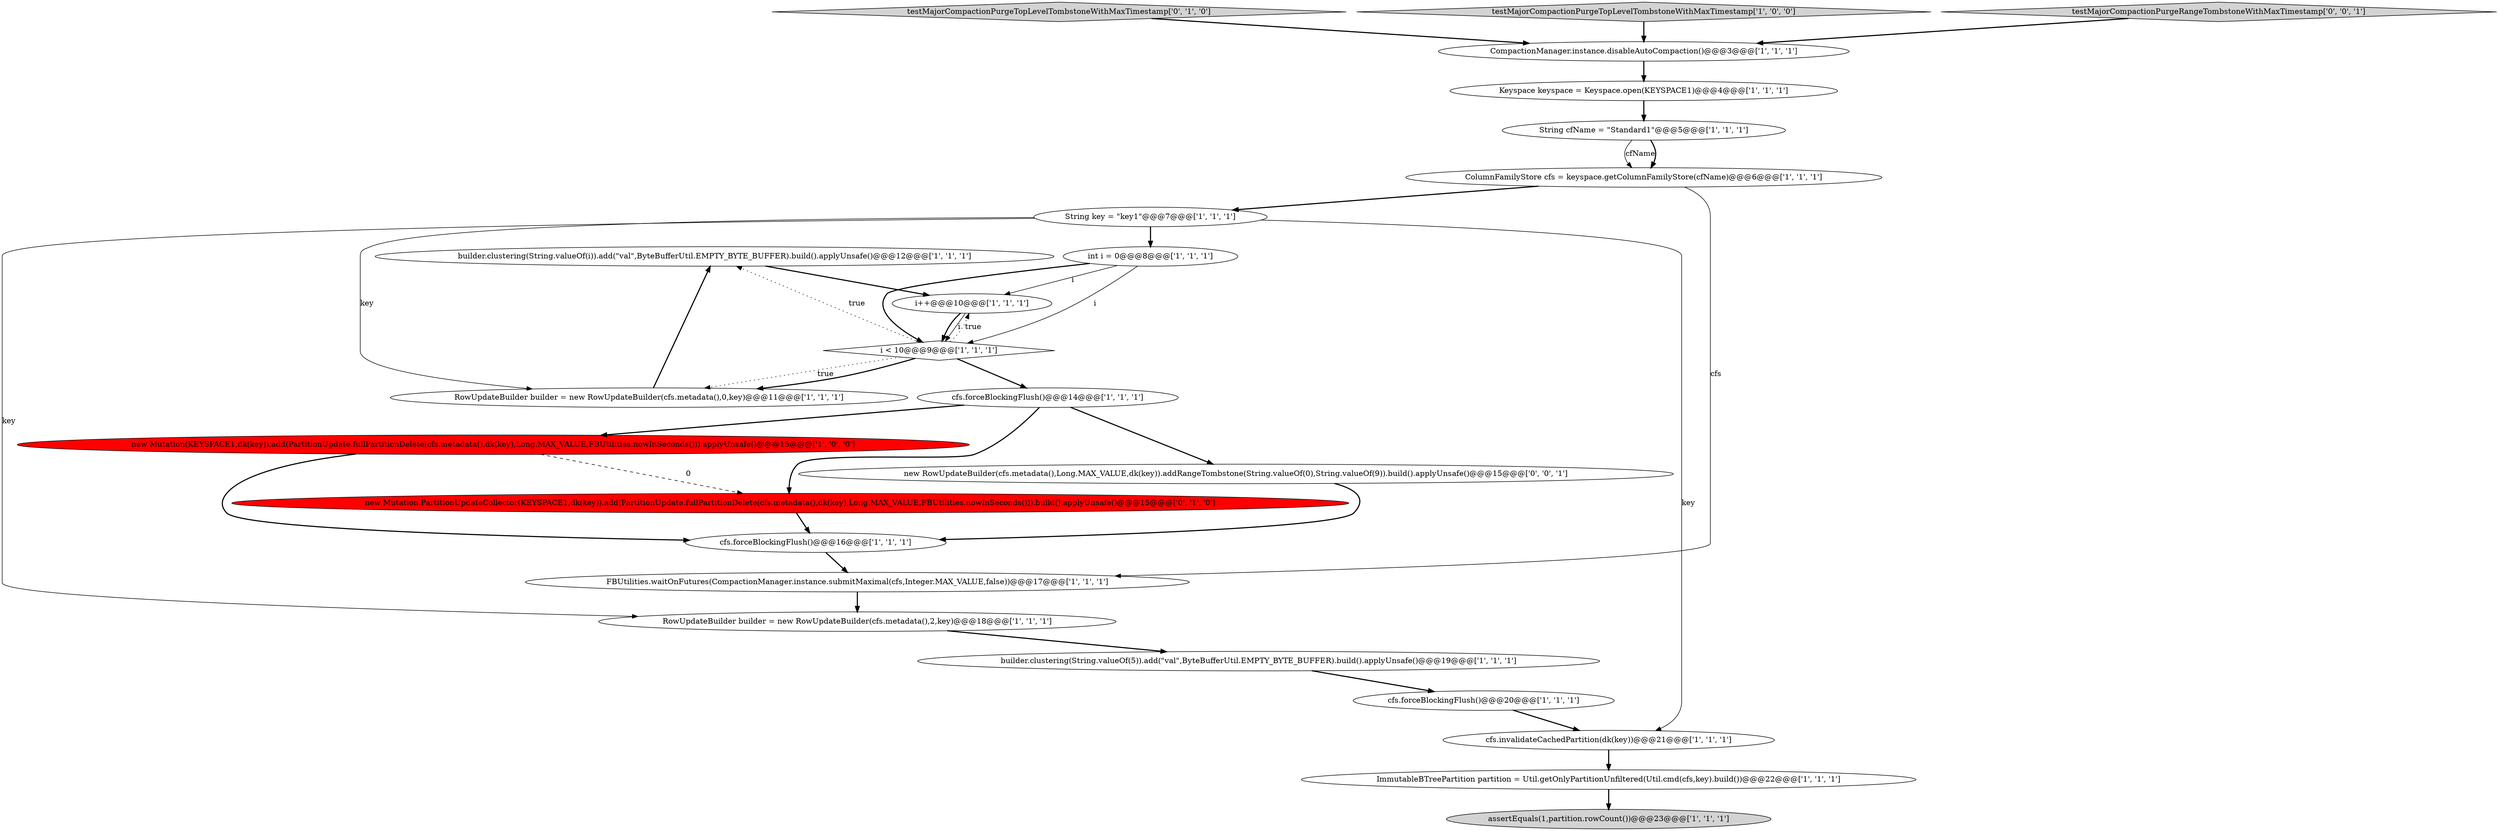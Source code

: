 digraph {
6 [style = filled, label = "builder.clustering(String.valueOf(i)).add(\"val\",ByteBufferUtil.EMPTY_BYTE_BUFFER).build().applyUnsafe()@@@12@@@['1', '1', '1']", fillcolor = white, shape = ellipse image = "AAA0AAABBB1BBB"];
9 [style = filled, label = "i < 10@@@9@@@['1', '1', '1']", fillcolor = white, shape = diamond image = "AAA0AAABBB1BBB"];
18 [style = filled, label = "int i = 0@@@8@@@['1', '1', '1']", fillcolor = white, shape = ellipse image = "AAA0AAABBB1BBB"];
2 [style = filled, label = "Keyspace keyspace = Keyspace.open(KEYSPACE1)@@@4@@@['1', '1', '1']", fillcolor = white, shape = ellipse image = "AAA0AAABBB1BBB"];
13 [style = filled, label = "builder.clustering(String.valueOf(5)).add(\"val\",ByteBufferUtil.EMPTY_BYTE_BUFFER).build().applyUnsafe()@@@19@@@['1', '1', '1']", fillcolor = white, shape = ellipse image = "AAA0AAABBB1BBB"];
20 [style = filled, label = "cfs.forceBlockingFlush()@@@20@@@['1', '1', '1']", fillcolor = white, shape = ellipse image = "AAA0AAABBB1BBB"];
12 [style = filled, label = "ImmutableBTreePartition partition = Util.getOnlyPartitionUnfiltered(Util.cmd(cfs,key).build())@@@22@@@['1', '1', '1']", fillcolor = white, shape = ellipse image = "AAA0AAABBB1BBB"];
1 [style = filled, label = "new Mutation(KEYSPACE1,dk(key)).add(PartitionUpdate.fullPartitionDelete(cfs.metadata(),dk(key),Long.MAX_VALUE,FBUtilities.nowInSeconds())).applyUnsafe()@@@15@@@['1', '0', '0']", fillcolor = red, shape = ellipse image = "AAA1AAABBB1BBB"];
7 [style = filled, label = "cfs.invalidateCachedPartition(dk(key))@@@21@@@['1', '1', '1']", fillcolor = white, shape = ellipse image = "AAA0AAABBB1BBB"];
19 [style = filled, label = "RowUpdateBuilder builder = new RowUpdateBuilder(cfs.metadata(),0,key)@@@11@@@['1', '1', '1']", fillcolor = white, shape = ellipse image = "AAA0AAABBB1BBB"];
11 [style = filled, label = "FBUtilities.waitOnFutures(CompactionManager.instance.submitMaximal(cfs,Integer.MAX_VALUE,false))@@@17@@@['1', '1', '1']", fillcolor = white, shape = ellipse image = "AAA0AAABBB1BBB"];
14 [style = filled, label = "assertEquals(1,partition.rowCount())@@@23@@@['1', '1', '1']", fillcolor = lightgray, shape = ellipse image = "AAA0AAABBB1BBB"];
5 [style = filled, label = "i++@@@10@@@['1', '1', '1']", fillcolor = white, shape = ellipse image = "AAA0AAABBB1BBB"];
10 [style = filled, label = "cfs.forceBlockingFlush()@@@16@@@['1', '1', '1']", fillcolor = white, shape = ellipse image = "AAA0AAABBB1BBB"];
22 [style = filled, label = "new Mutation.PartitionUpdateCollector(KEYSPACE1,dk(key)).add(PartitionUpdate.fullPartitionDelete(cfs.metadata(),dk(key),Long.MAX_VALUE,FBUtilities.nowInSeconds())).build().applyUnsafe()@@@15@@@['0', '1', '0']", fillcolor = red, shape = ellipse image = "AAA1AAABBB2BBB"];
21 [style = filled, label = "testMajorCompactionPurgeTopLevelTombstoneWithMaxTimestamp['0', '1', '0']", fillcolor = lightgray, shape = diamond image = "AAA0AAABBB2BBB"];
8 [style = filled, label = "ColumnFamilyStore cfs = keyspace.getColumnFamilyStore(cfName)@@@6@@@['1', '1', '1']", fillcolor = white, shape = ellipse image = "AAA0AAABBB1BBB"];
24 [style = filled, label = "new RowUpdateBuilder(cfs.metadata(),Long.MAX_VALUE,dk(key)).addRangeTombstone(String.valueOf(0),String.valueOf(9)).build().applyUnsafe()@@@15@@@['0', '0', '1']", fillcolor = white, shape = ellipse image = "AAA0AAABBB3BBB"];
0 [style = filled, label = "RowUpdateBuilder builder = new RowUpdateBuilder(cfs.metadata(),2,key)@@@18@@@['1', '1', '1']", fillcolor = white, shape = ellipse image = "AAA0AAABBB1BBB"];
3 [style = filled, label = "testMajorCompactionPurgeTopLevelTombstoneWithMaxTimestamp['1', '0', '0']", fillcolor = lightgray, shape = diamond image = "AAA0AAABBB1BBB"];
15 [style = filled, label = "CompactionManager.instance.disableAutoCompaction()@@@3@@@['1', '1', '1']", fillcolor = white, shape = ellipse image = "AAA0AAABBB1BBB"];
16 [style = filled, label = "cfs.forceBlockingFlush()@@@14@@@['1', '1', '1']", fillcolor = white, shape = ellipse image = "AAA0AAABBB1BBB"];
17 [style = filled, label = "String key = \"key1\"@@@7@@@['1', '1', '1']", fillcolor = white, shape = ellipse image = "AAA0AAABBB1BBB"];
23 [style = filled, label = "testMajorCompactionPurgeRangeTombstoneWithMaxTimestamp['0', '0', '1']", fillcolor = lightgray, shape = diamond image = "AAA0AAABBB3BBB"];
4 [style = filled, label = "String cfName = \"Standard1\"@@@5@@@['1', '1', '1']", fillcolor = white, shape = ellipse image = "AAA0AAABBB1BBB"];
24->10 [style = bold, label=""];
18->9 [style = solid, label="i"];
15->2 [style = bold, label=""];
5->9 [style = solid, label="i"];
0->13 [style = bold, label=""];
5->9 [style = bold, label=""];
7->12 [style = bold, label=""];
21->15 [style = bold, label=""];
16->24 [style = bold, label=""];
23->15 [style = bold, label=""];
3->15 [style = bold, label=""];
16->22 [style = bold, label=""];
19->6 [style = bold, label=""];
9->6 [style = dotted, label="true"];
2->4 [style = bold, label=""];
9->16 [style = bold, label=""];
1->22 [style = dashed, label="0"];
17->0 [style = solid, label="key"];
18->5 [style = solid, label="i"];
8->17 [style = bold, label=""];
6->5 [style = bold, label=""];
11->0 [style = bold, label=""];
9->19 [style = dotted, label="true"];
10->11 [style = bold, label=""];
17->19 [style = solid, label="key"];
16->1 [style = bold, label=""];
4->8 [style = solid, label="cfName"];
12->14 [style = bold, label=""];
18->9 [style = bold, label=""];
22->10 [style = bold, label=""];
9->19 [style = bold, label=""];
17->7 [style = solid, label="key"];
4->8 [style = bold, label=""];
20->7 [style = bold, label=""];
1->10 [style = bold, label=""];
17->18 [style = bold, label=""];
8->11 [style = solid, label="cfs"];
13->20 [style = bold, label=""];
9->5 [style = dotted, label="true"];
}
